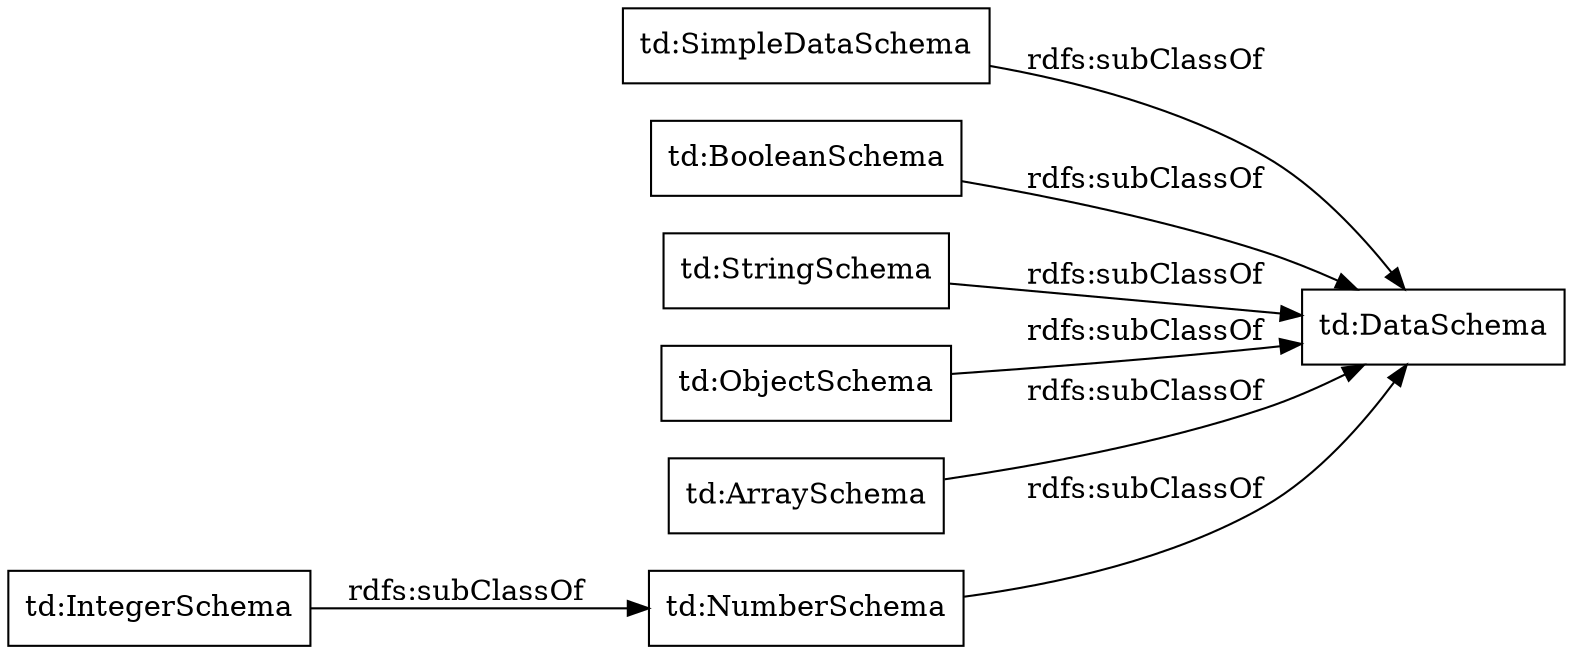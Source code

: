 digraph ar2dtool_diagram { 
rankdir=LR;
size="1000"
node [shape = rectangle, color="black"]; "td:DataSchema" "td:SimpleDataSchema" "td:BooleanSchema" "td:StringSchema" "td:ObjectSchema" "td:ArraySchema" "td:IntegerSchema" "td:NumberSchema" ; /*classes style*/
	"td:IntegerSchema" -> "td:NumberSchema" [ label = "rdfs:subClassOf" ];
	"td:SimpleDataSchema" -> "td:DataSchema" [ label = "rdfs:subClassOf" ];
	"td:BooleanSchema" -> "td:DataSchema" [ label = "rdfs:subClassOf" ];
	"td:ArraySchema" -> "td:DataSchema" [ label = "rdfs:subClassOf" ];
	"td:ObjectSchema" -> "td:DataSchema" [ label = "rdfs:subClassOf" ];
	"td:NumberSchema" -> "td:DataSchema" [ label = "rdfs:subClassOf" ];
	"td:StringSchema" -> "td:DataSchema" [ label = "rdfs:subClassOf" ];

}
